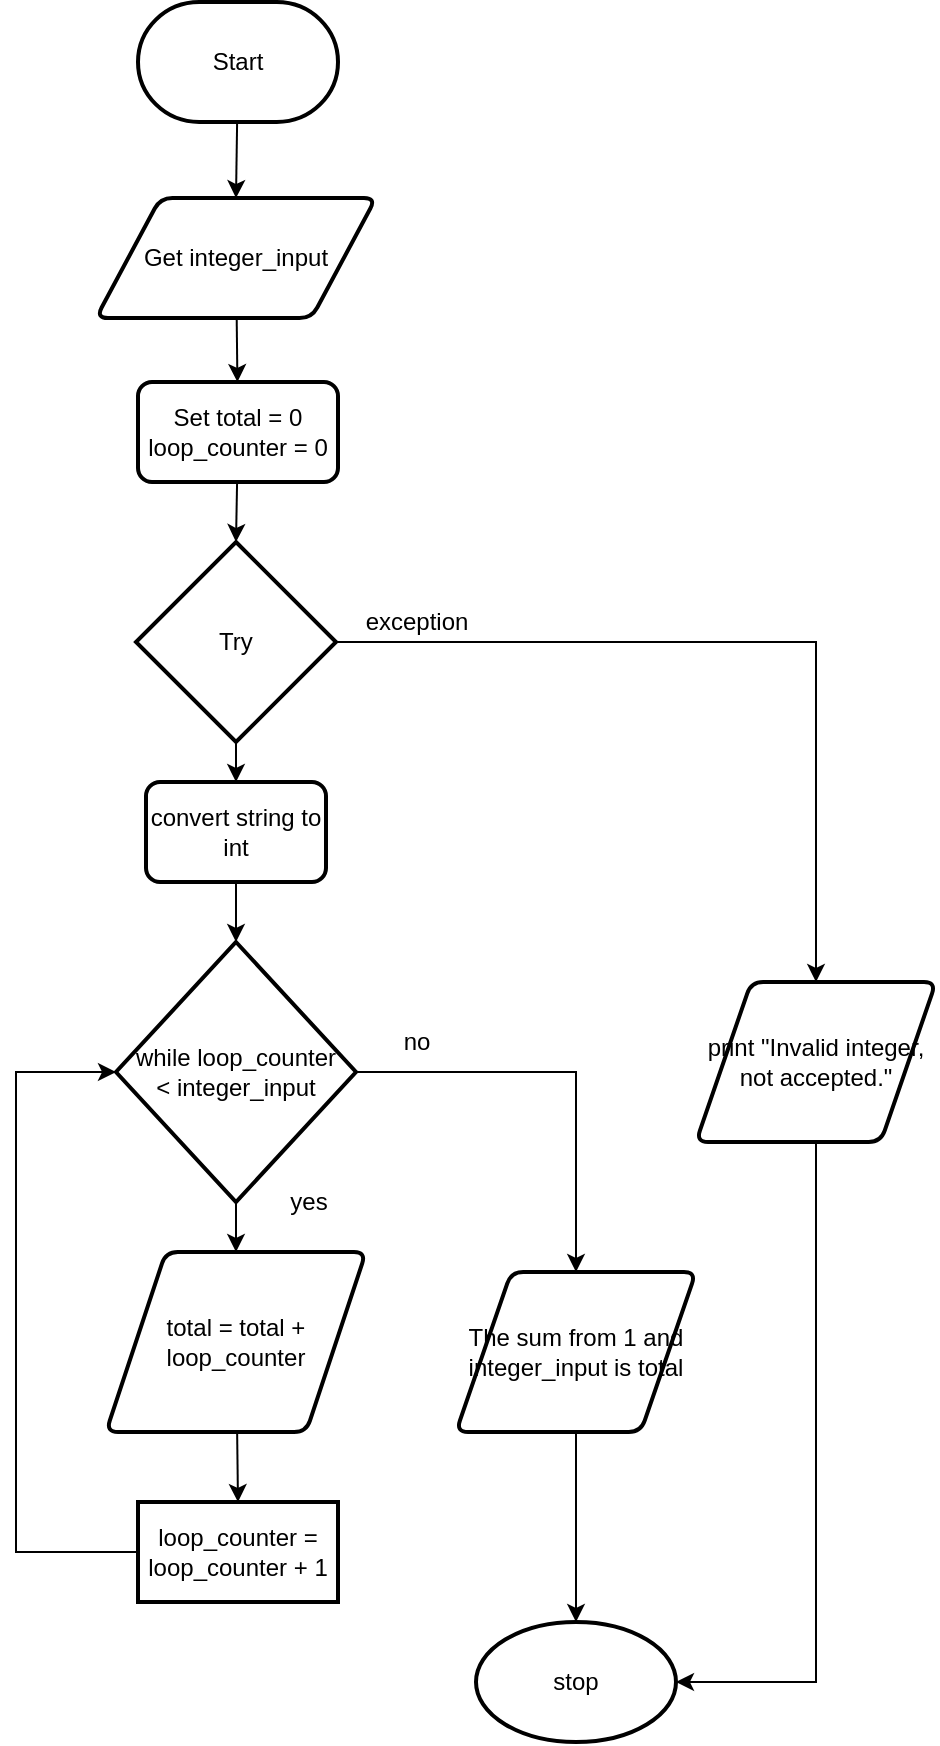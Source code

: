 <mxfile>
    <diagram id="JqOo338mFjRoOCTTENWM" name="Page-1">
        <mxGraphModel dx="1074" dy="755" grid="1" gridSize="10" guides="1" tooltips="1" connect="1" arrows="1" fold="1" page="1" pageScale="1" pageWidth="827" pageHeight="1169" math="0" shadow="0">
            <root>
                <mxCell id="0"/>
                <mxCell id="1" parent="0"/>
                <mxCell id="16" style="edgeStyle=none;html=1;entryX=0.5;entryY=0;entryDx=0;entryDy=0;" parent="1" source="17" target="19" edge="1">
                    <mxGeometry relative="1" as="geometry">
                        <Array as="points"/>
                    </mxGeometry>
                </mxCell>
                <mxCell id="17" value="Start" style="strokeWidth=2;html=1;shape=mxgraph.flowchart.terminator;whiteSpace=wrap;" parent="1" vertex="1">
                    <mxGeometry x="121" y="10" width="100" height="60" as="geometry"/>
                </mxCell>
                <mxCell id="65" style="edgeStyle=none;html=1;" edge="1" parent="1" source="19" target="47">
                    <mxGeometry relative="1" as="geometry"/>
                </mxCell>
                <mxCell id="19" value="Get integer_input" style="shape=parallelogram;html=1;strokeWidth=2;perimeter=parallelogramPerimeter;whiteSpace=wrap;rounded=1;arcSize=12;size=0.23;" parent="1" vertex="1">
                    <mxGeometry x="100" y="108" width="140" height="60" as="geometry"/>
                </mxCell>
                <mxCell id="56" style="edgeStyle=none;html=1;entryX=0.5;entryY=0;entryDx=0;entryDy=0;" parent="1" source="25" target="53" edge="1">
                    <mxGeometry relative="1" as="geometry"/>
                </mxCell>
                <mxCell id="59" style="edgeStyle=none;rounded=0;html=1;entryX=0.5;entryY=0;entryDx=0;entryDy=0;exitX=1;exitY=0.5;exitDx=0;exitDy=0;exitPerimeter=0;" parent="1" source="25" target="60" edge="1">
                    <mxGeometry relative="1" as="geometry">
                        <mxPoint x="290" y="545" as="targetPoint"/>
                        <Array as="points">
                            <mxPoint x="340" y="545"/>
                        </Array>
                    </mxGeometry>
                </mxCell>
                <mxCell id="25" value="while loop_counter &lt;br&gt;&amp;lt; integer_input" style="strokeWidth=2;html=1;shape=mxgraph.flowchart.decision;whiteSpace=wrap;" parent="1" vertex="1">
                    <mxGeometry x="110" y="480" width="120" height="130" as="geometry"/>
                </mxCell>
                <mxCell id="64" style="edgeStyle=none;rounded=0;html=1;entryX=1;entryY=0.5;entryDx=0;entryDy=0;entryPerimeter=0;" parent="1" source="27" target="61" edge="1">
                    <mxGeometry relative="1" as="geometry">
                        <Array as="points">
                            <mxPoint x="460" y="850"/>
                        </Array>
                    </mxGeometry>
                </mxCell>
                <mxCell id="27" value="print &quot;Invalid integer, not accepted.&quot;" style="shape=parallelogram;html=1;strokeWidth=2;perimeter=parallelogramPerimeter;whiteSpace=wrap;rounded=1;arcSize=12;size=0.23;" parent="1" vertex="1">
                    <mxGeometry x="400" y="500" width="120" height="80" as="geometry"/>
                </mxCell>
                <mxCell id="29" style="edgeStyle=none;rounded=0;html=1;" parent="1" source="30" target="33" edge="1">
                    <mxGeometry relative="1" as="geometry"/>
                </mxCell>
                <mxCell id="63" style="edgeStyle=none;rounded=0;html=1;entryX=0.5;entryY=0;entryDx=0;entryDy=0;exitX=1;exitY=0.5;exitDx=0;exitDy=0;exitPerimeter=0;" parent="1" source="30" target="27" edge="1">
                    <mxGeometry relative="1" as="geometry">
                        <Array as="points">
                            <mxPoint x="460" y="330"/>
                        </Array>
                    </mxGeometry>
                </mxCell>
                <mxCell id="30" value="Try" style="strokeWidth=2;html=1;shape=mxgraph.flowchart.decision;whiteSpace=wrap;" parent="1" vertex="1">
                    <mxGeometry x="120" y="280" width="100" height="100" as="geometry"/>
                </mxCell>
                <mxCell id="32" style="edgeStyle=none;rounded=0;html=1;" parent="1" source="33" target="25" edge="1">
                    <mxGeometry relative="1" as="geometry"/>
                </mxCell>
                <mxCell id="33" value="&lt;span&gt;convert string to int&lt;/span&gt;" style="rounded=1;whiteSpace=wrap;html=1;absoluteArcSize=1;arcSize=14;strokeWidth=2;" parent="1" vertex="1">
                    <mxGeometry x="125" y="400" width="90" height="50" as="geometry"/>
                </mxCell>
                <mxCell id="66" style="edgeStyle=none;html=1;entryX=0.5;entryY=0;entryDx=0;entryDy=0;entryPerimeter=0;" edge="1" parent="1" source="47" target="30">
                    <mxGeometry relative="1" as="geometry"/>
                </mxCell>
                <mxCell id="47" value="Set total = 0&lt;br&gt;loop_counter = 0" style="rounded=1;whiteSpace=wrap;html=1;absoluteArcSize=1;arcSize=14;strokeWidth=2;" parent="1" vertex="1">
                    <mxGeometry x="121" y="200" width="100" height="50" as="geometry"/>
                </mxCell>
                <mxCell id="57" style="edgeStyle=none;html=1;entryX=0.5;entryY=0;entryDx=0;entryDy=0;" parent="1" source="53" target="55" edge="1">
                    <mxGeometry relative="1" as="geometry"/>
                </mxCell>
                <mxCell id="53" value="total = total + loop_counter" style="shape=parallelogram;html=1;strokeWidth=2;perimeter=parallelogramPerimeter;whiteSpace=wrap;rounded=1;arcSize=12;size=0.23;" parent="1" vertex="1">
                    <mxGeometry x="105" y="635" width="130" height="90" as="geometry"/>
                </mxCell>
                <mxCell id="58" style="edgeStyle=none;html=1;entryX=0;entryY=0.5;entryDx=0;entryDy=0;entryPerimeter=0;rounded=0;" parent="1" source="55" target="25" edge="1">
                    <mxGeometry relative="1" as="geometry">
                        <Array as="points">
                            <mxPoint x="60" y="785"/>
                            <mxPoint x="60" y="545"/>
                        </Array>
                    </mxGeometry>
                </mxCell>
                <mxCell id="55" value="&lt;span style=&quot;font-family: &amp;#34;helvetica&amp;#34;&quot;&gt;loop_counter = loop_counter + 1&lt;/span&gt;" style="rounded=0;whiteSpace=wrap;html=1;absoluteArcSize=1;arcSize=14;strokeWidth=2;" parent="1" vertex="1">
                    <mxGeometry x="121" y="760" width="100" height="50" as="geometry"/>
                </mxCell>
                <mxCell id="62" style="edgeStyle=none;rounded=0;html=1;" parent="1" source="60" target="61" edge="1">
                    <mxGeometry relative="1" as="geometry"/>
                </mxCell>
                <mxCell id="60" value="The sum from 1 and integer_input is total" style="shape=parallelogram;html=1;strokeWidth=2;perimeter=parallelogramPerimeter;whiteSpace=wrap;rounded=1;arcSize=12;size=0.23;" parent="1" vertex="1">
                    <mxGeometry x="280" y="645" width="120" height="80" as="geometry"/>
                </mxCell>
                <mxCell id="61" value="stop" style="strokeWidth=2;html=1;shape=mxgraph.flowchart.start_1;whiteSpace=wrap;rounded=0;" parent="1" vertex="1">
                    <mxGeometry x="290" y="820" width="100" height="60" as="geometry"/>
                </mxCell>
                <mxCell id="67" value="yes" style="text;html=1;align=center;verticalAlign=middle;resizable=0;points=[];autosize=1;strokeColor=none;fillColor=none;" vertex="1" parent="1">
                    <mxGeometry x="191" y="600" width="30" height="20" as="geometry"/>
                </mxCell>
                <mxCell id="68" value="no" style="text;html=1;align=center;verticalAlign=middle;resizable=0;points=[];autosize=1;strokeColor=none;fillColor=none;" vertex="1" parent="1">
                    <mxGeometry x="245" y="520" width="30" height="20" as="geometry"/>
                </mxCell>
                <mxCell id="69" value="exception" style="text;html=1;align=center;verticalAlign=middle;resizable=0;points=[];autosize=1;strokeColor=none;fillColor=none;" vertex="1" parent="1">
                    <mxGeometry x="225" y="310" width="70" height="20" as="geometry"/>
                </mxCell>
            </root>
        </mxGraphModel>
    </diagram>
</mxfile>